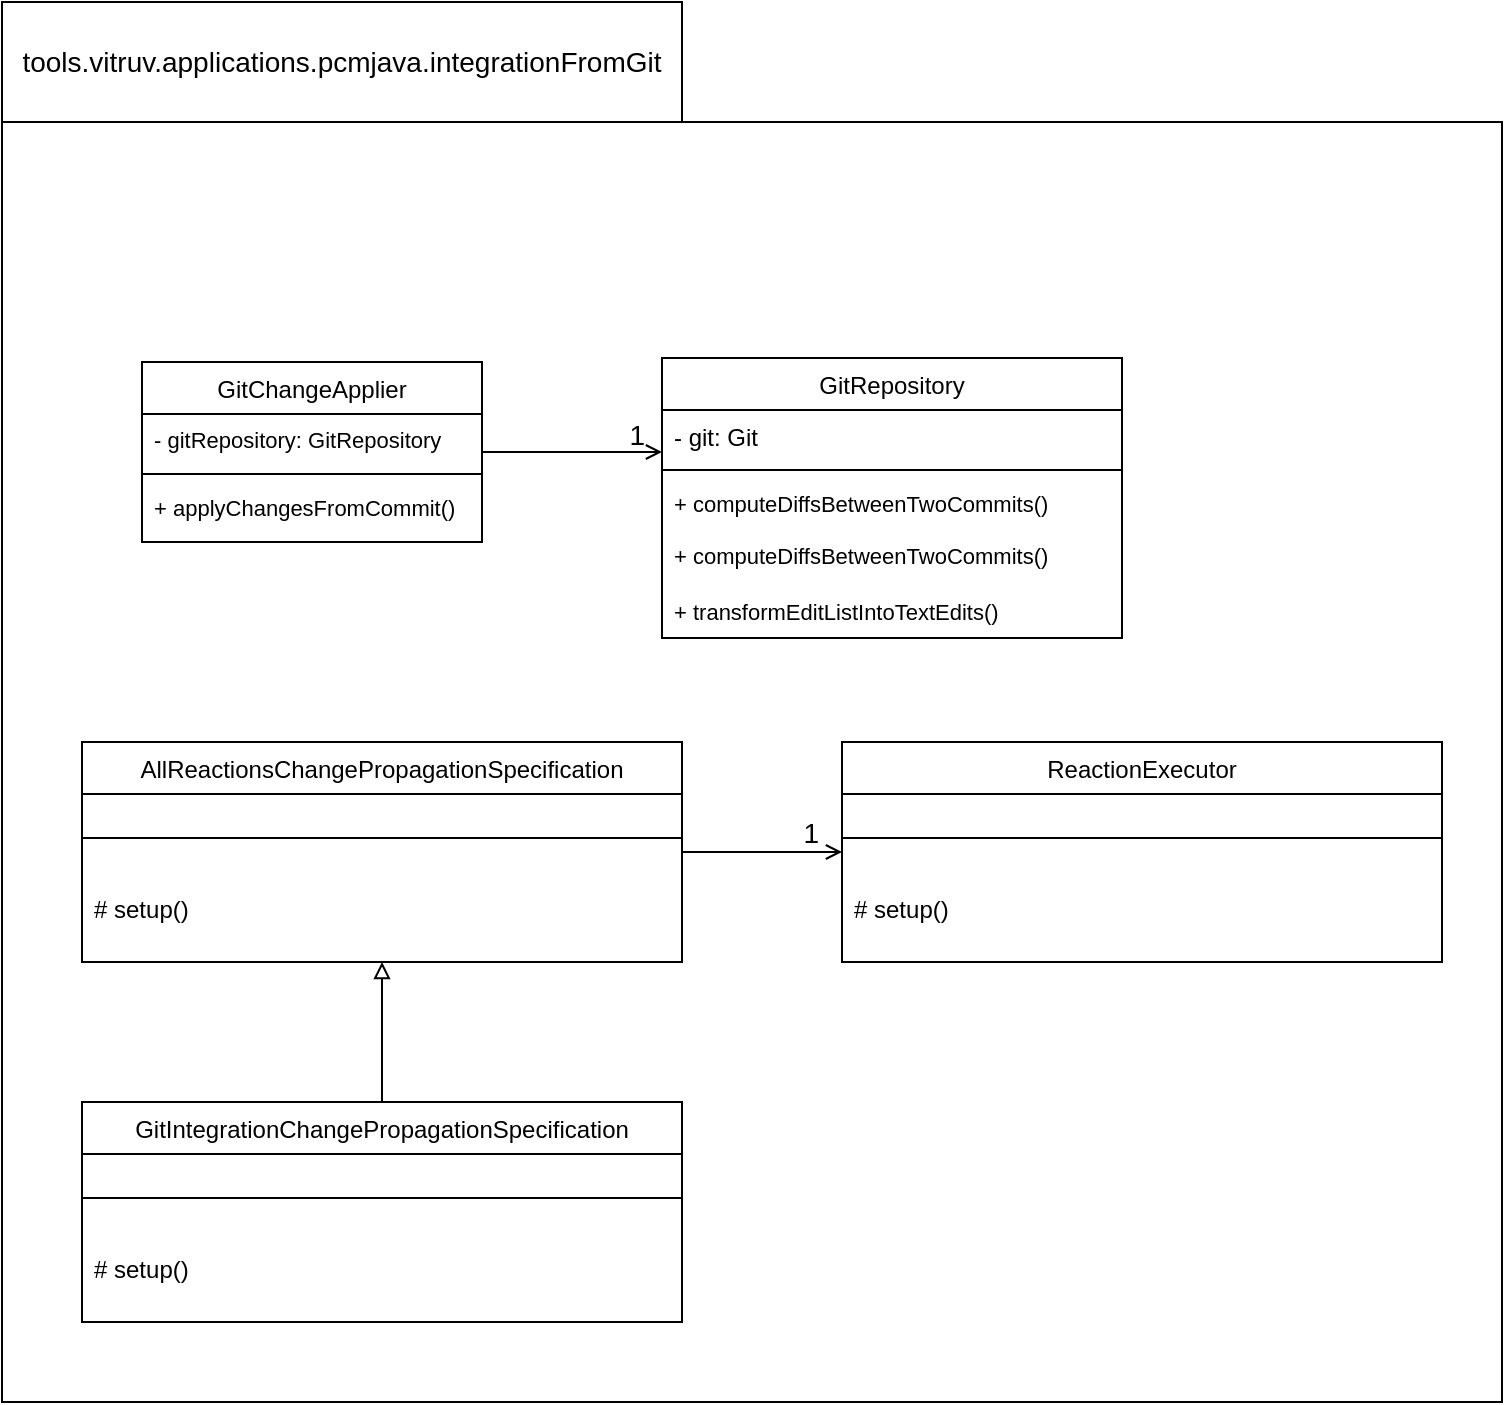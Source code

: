 <mxfile version="13.3.1" type="device"><diagram id="C5RBs43oDa-KdzZeNtuy" name="Page-1"><mxGraphModel dx="1038" dy="1693" grid="1" gridSize="10" guides="1" tooltips="1" connect="1" arrows="1" fold="1" page="1" pageScale="1" pageWidth="827" pageHeight="1169" math="0" shadow="0" extFonts="Permanent Marker^https://fonts.googleapis.com/css?family=Permanent+Marker"><root><mxCell id="WIyWlLk6GJQsqaUBKTNV-0"/><mxCell id="WIyWlLk6GJQsqaUBKTNV-1" parent="WIyWlLk6GJQsqaUBKTNV-0"/><mxCell id="JnWRadQWLIC8ypDXWOyo-7" value="" style="rounded=0;whiteSpace=wrap;html=1;" parent="WIyWlLk6GJQsqaUBKTNV-1" vertex="1"><mxGeometry x="40" width="750" height="640" as="geometry"/></mxCell><mxCell id="zkfFHV4jXpPFQw0GAbJ--26" value="" style="endArrow=open;shadow=0;strokeWidth=1;strokeColor=#000000;rounded=0;endFill=1;edgeStyle=elbowEdgeStyle;elbow=vertical;" parent="WIyWlLk6GJQsqaUBKTNV-1" source="zkfFHV4jXpPFQw0GAbJ--0" target="zkfFHV4jXpPFQw0GAbJ--17" edge="1"><mxGeometry x="0.5" y="41" relative="1" as="geometry"><mxPoint x="380" y="192" as="sourcePoint"/><mxPoint x="540" y="192" as="targetPoint"/><mxPoint x="-40" y="32" as="offset"/></mxGeometry></mxCell><mxCell id="zkfFHV4jXpPFQw0GAbJ--28" value="1" style="resizable=0;align=right;verticalAlign=bottom;labelBackgroundColor=none;fontSize=14;" parent="zkfFHV4jXpPFQw0GAbJ--26" connectable="0" vertex="1"><mxGeometry x="1" relative="1" as="geometry"><mxPoint x="-7" y="1" as="offset"/></mxGeometry></mxCell><mxCell id="JnWRadQWLIC8ypDXWOyo-6" value="&lt;font style=&quot;font-size: 14px&quot;&gt;&lt;span style=&quot;color: rgb(0, 0, 0);&quot;&gt;tools&lt;/span&gt;&lt;span style=&quot;color: #000000&quot;&gt;.&lt;/span&gt;&lt;span style=&quot;color: rgb(0, 0, 0);&quot;&gt;vitruv&lt;/span&gt;&lt;span style=&quot;color: #000000&quot;&gt;.&lt;/span&gt;&lt;span style=&quot;color: rgb(0, 0, 0);&quot;&gt;applications&lt;/span&gt;&lt;span style=&quot;color: #000000&quot;&gt;.&lt;/span&gt;&lt;span style=&quot;color: rgb(0, 0, 0);&quot;&gt;pcmjava&lt;/span&gt;&lt;span style=&quot;color: #000000&quot;&gt;.&lt;/span&gt;&lt;span style=&quot;color: rgb(0, 0, 0);&quot;&gt;integrationFromGit&lt;/span&gt;&lt;/font&gt;" style="rounded=0;whiteSpace=wrap;html=1;fontStyle=0" parent="WIyWlLk6GJQsqaUBKTNV-1" vertex="1"><mxGeometry x="40" y="-60" width="340" height="60" as="geometry"/></mxCell><mxCell id="JnWRadQWLIC8ypDXWOyo-11" value="+ transformEditListIntoTextEdits()" style="text;align=left;verticalAlign=top;spacingLeft=4;spacingRight=4;overflow=hidden;rotatable=0;points=[[0,0.5],[1,0.5]];portConstraint=eastwest;fontSize=11;" parent="WIyWlLk6GJQsqaUBKTNV-1" vertex="1"><mxGeometry x="370" y="232" width="210" height="26" as="geometry"/></mxCell><mxCell id="zkfFHV4jXpPFQw0GAbJ--0" value="GitChangeApplier" style="swimlane;fontStyle=0;align=center;verticalAlign=top;childLayout=stackLayout;horizontal=1;startSize=26;horizontalStack=0;resizeParent=1;resizeLast=0;collapsible=1;marginBottom=0;rounded=0;shadow=0;strokeWidth=1;" parent="WIyWlLk6GJQsqaUBKTNV-1" vertex="1"><mxGeometry x="110" y="120" width="170" height="90" as="geometry"><mxRectangle x="230" y="140" width="160" height="26" as="alternateBounds"/></mxGeometry></mxCell><mxCell id="zkfFHV4jXpPFQw0GAbJ--1" value="- gitRepository: GitRepository" style="text;align=left;verticalAlign=top;spacingLeft=4;spacingRight=4;overflow=hidden;rotatable=0;points=[[0,0.5],[1,0.5]];portConstraint=eastwest;fontSize=11;" parent="zkfFHV4jXpPFQw0GAbJ--0" vertex="1"><mxGeometry y="26" width="170" height="26" as="geometry"/></mxCell><mxCell id="zkfFHV4jXpPFQw0GAbJ--4" value="" style="line;html=1;strokeWidth=1;align=left;verticalAlign=middle;spacingTop=-1;spacingLeft=3;spacingRight=3;rotatable=0;labelPosition=right;points=[];portConstraint=eastwest;" parent="zkfFHV4jXpPFQw0GAbJ--0" vertex="1"><mxGeometry y="52" width="170" height="8" as="geometry"/></mxCell><mxCell id="zkfFHV4jXpPFQw0GAbJ--5" value="+ applyChangesFromCommit()" style="text;align=left;verticalAlign=top;spacingLeft=4;spacingRight=4;overflow=hidden;rotatable=0;points=[[0,0.5],[1,0.5]];portConstraint=eastwest;fontSize=11;" parent="zkfFHV4jXpPFQw0GAbJ--0" vertex="1"><mxGeometry y="60" width="170" height="26" as="geometry"/></mxCell><mxCell id="zkfFHV4jXpPFQw0GAbJ--17" value="GitRepository" style="swimlane;fontStyle=0;align=center;verticalAlign=top;childLayout=stackLayout;horizontal=1;startSize=26;horizontalStack=0;resizeParent=1;resizeLast=0;collapsible=1;marginBottom=0;rounded=0;shadow=0;strokeWidth=1;" parent="WIyWlLk6GJQsqaUBKTNV-1" vertex="1"><mxGeometry x="370" y="118" width="230" height="140" as="geometry"><mxRectangle x="550" y="140" width="160" height="26" as="alternateBounds"/></mxGeometry></mxCell><mxCell id="zkfFHV4jXpPFQw0GAbJ--18" value="- git: Git" style="text;align=left;verticalAlign=top;spacingLeft=4;spacingRight=4;overflow=hidden;rotatable=0;points=[[0,0.5],[1,0.5]];portConstraint=eastwest;" parent="zkfFHV4jXpPFQw0GAbJ--17" vertex="1"><mxGeometry y="26" width="230" height="26" as="geometry"/></mxCell><mxCell id="zkfFHV4jXpPFQw0GAbJ--23" value="" style="line;html=1;strokeWidth=1;align=left;verticalAlign=middle;spacingTop=-1;spacingLeft=3;spacingRight=3;rotatable=0;labelPosition=right;points=[];portConstraint=eastwest;" parent="zkfFHV4jXpPFQw0GAbJ--17" vertex="1"><mxGeometry y="52" width="230" height="8" as="geometry"/></mxCell><mxCell id="zkfFHV4jXpPFQw0GAbJ--24" value="+ computeDiffsBetweenTwoCommits()" style="text;align=left;verticalAlign=top;spacingLeft=4;spacingRight=4;overflow=hidden;rotatable=0;points=[[0,0.5],[1,0.5]];portConstraint=eastwest;fontSize=11;" parent="zkfFHV4jXpPFQw0GAbJ--17" vertex="1"><mxGeometry y="60" width="230" height="26" as="geometry"/></mxCell><mxCell id="zkfFHV4jXpPFQw0GAbJ--25" value="+ computeDiffsBetweenTwoCommits()" style="text;align=left;verticalAlign=top;spacingLeft=4;spacingRight=4;overflow=hidden;rotatable=0;points=[[0,0.5],[1,0.5]];portConstraint=eastwest;fontSize=11;" parent="zkfFHV4jXpPFQw0GAbJ--17" vertex="1"><mxGeometry y="86" width="230" height="26" as="geometry"/></mxCell><mxCell id="JnWRadQWLIC8ypDXWOyo-23" style="edgeStyle=orthogonalEdgeStyle;rounded=0;orthogonalLoop=1;jettySize=auto;html=1;entryX=0.5;entryY=1;entryDx=0;entryDy=0;fontSize=10;fontColor=#000000;strokeColor=#000000;endArrow=block;endFill=0;" parent="WIyWlLk6GJQsqaUBKTNV-1" source="JnWRadQWLIC8ypDXWOyo-14" target="JnWRadQWLIC8ypDXWOyo-20" edge="1"><mxGeometry relative="1" as="geometry"/></mxCell><mxCell id="JnWRadQWLIC8ypDXWOyo-14" value="GitIntegrationChangePropagationSpecification" style="swimlane;fontStyle=0;align=center;verticalAlign=top;childLayout=stackLayout;horizontal=1;startSize=26;horizontalStack=0;resizeParent=1;resizeLast=0;collapsible=1;marginBottom=0;rounded=0;shadow=0;strokeWidth=1;" parent="WIyWlLk6GJQsqaUBKTNV-1" vertex="1"><mxGeometry x="80" y="490" width="300" height="110" as="geometry"><mxRectangle x="130" y="380" width="160" height="26" as="alternateBounds"/></mxGeometry></mxCell><mxCell id="JnWRadQWLIC8ypDXWOyo-17" value="" style="line;html=1;strokeWidth=1;align=left;verticalAlign=top;spacingTop=-1;spacingLeft=3;spacingRight=3;rotatable=0;labelPosition=right;points=[];portConstraint=eastwest;" parent="JnWRadQWLIC8ypDXWOyo-14" vertex="1"><mxGeometry y="26" width="300" height="44" as="geometry"/></mxCell><mxCell id="JnWRadQWLIC8ypDXWOyo-18" value="# setup()" style="text;align=left;verticalAlign=top;spacingLeft=4;spacingRight=4;overflow=hidden;rotatable=0;points=[[0,0.5],[1,0.5]];portConstraint=eastwest;fontStyle=0" parent="JnWRadQWLIC8ypDXWOyo-14" vertex="1"><mxGeometry y="70" width="300" height="40" as="geometry"/></mxCell><mxCell id="JnWRadQWLIC8ypDXWOyo-38" value="" style="edgeStyle=orthogonalEdgeStyle;rounded=0;orthogonalLoop=1;jettySize=auto;html=1;endArrow=open;endFill=0;strokeColor=#000000;fontSize=10;fontColor=#000000;" parent="WIyWlLk6GJQsqaUBKTNV-1" source="JnWRadQWLIC8ypDXWOyo-20" edge="1"><mxGeometry relative="1" as="geometry"><mxPoint x="460" y="365" as="targetPoint"/></mxGeometry></mxCell><mxCell id="JnWRadQWLIC8ypDXWOyo-20" value="AllReactionsChangePropagationSpecification" style="swimlane;fontStyle=0;align=center;verticalAlign=top;childLayout=stackLayout;horizontal=1;startSize=26;horizontalStack=0;resizeParent=1;resizeLast=0;collapsible=1;marginBottom=0;rounded=0;shadow=0;strokeWidth=1;" parent="WIyWlLk6GJQsqaUBKTNV-1" vertex="1"><mxGeometry x="80" y="310" width="300" height="110" as="geometry"><mxRectangle x="130" y="380" width="160" height="26" as="alternateBounds"/></mxGeometry></mxCell><mxCell id="JnWRadQWLIC8ypDXWOyo-21" value="" style="line;html=1;strokeWidth=1;align=left;verticalAlign=top;spacingTop=-1;spacingLeft=3;spacingRight=3;rotatable=0;labelPosition=right;points=[];portConstraint=eastwest;" parent="JnWRadQWLIC8ypDXWOyo-20" vertex="1"><mxGeometry y="26" width="300" height="44" as="geometry"/></mxCell><mxCell id="JnWRadQWLIC8ypDXWOyo-22" value="# setup()" style="text;align=left;verticalAlign=top;spacingLeft=4;spacingRight=4;overflow=hidden;rotatable=0;points=[[0,0.5],[1,0.5]];portConstraint=eastwest;fontStyle=0" parent="JnWRadQWLIC8ypDXWOyo-20" vertex="1"><mxGeometry y="70" width="300" height="40" as="geometry"/></mxCell><mxCell id="JnWRadQWLIC8ypDXWOyo-27" value="ReactionExecutor" style="swimlane;fontStyle=0;align=center;verticalAlign=top;childLayout=stackLayout;horizontal=1;startSize=26;horizontalStack=0;resizeParent=1;resizeLast=0;collapsible=1;marginBottom=0;rounded=0;shadow=0;strokeWidth=1;" parent="WIyWlLk6GJQsqaUBKTNV-1" vertex="1"><mxGeometry x="460" y="310" width="300" height="110" as="geometry"><mxRectangle x="130" y="380" width="160" height="26" as="alternateBounds"/></mxGeometry></mxCell><mxCell id="JnWRadQWLIC8ypDXWOyo-28" value="" style="line;html=1;strokeWidth=1;align=left;verticalAlign=top;spacingTop=-1;spacingLeft=3;spacingRight=3;rotatable=0;labelPosition=right;points=[];portConstraint=eastwest;" parent="JnWRadQWLIC8ypDXWOyo-27" vertex="1"><mxGeometry y="26" width="300" height="44" as="geometry"/></mxCell><mxCell id="JnWRadQWLIC8ypDXWOyo-29" value="# setup()" style="text;align=left;verticalAlign=top;spacingLeft=4;spacingRight=4;overflow=hidden;rotatable=0;points=[[0,0.5],[1,0.5]];portConstraint=eastwest;fontStyle=0" parent="JnWRadQWLIC8ypDXWOyo-27" vertex="1"><mxGeometry y="70" width="300" height="40" as="geometry"/></mxCell><mxCell id="JnWRadQWLIC8ypDXWOyo-40" value="1" style="resizable=0;align=right;verticalAlign=bottom;labelBackgroundColor=none;fontSize=14;" parent="WIyWlLk6GJQsqaUBKTNV-1" connectable="0" vertex="1"><mxGeometry x="450" y="365.003" as="geometry"/></mxCell></root></mxGraphModel></diagram></mxfile>
